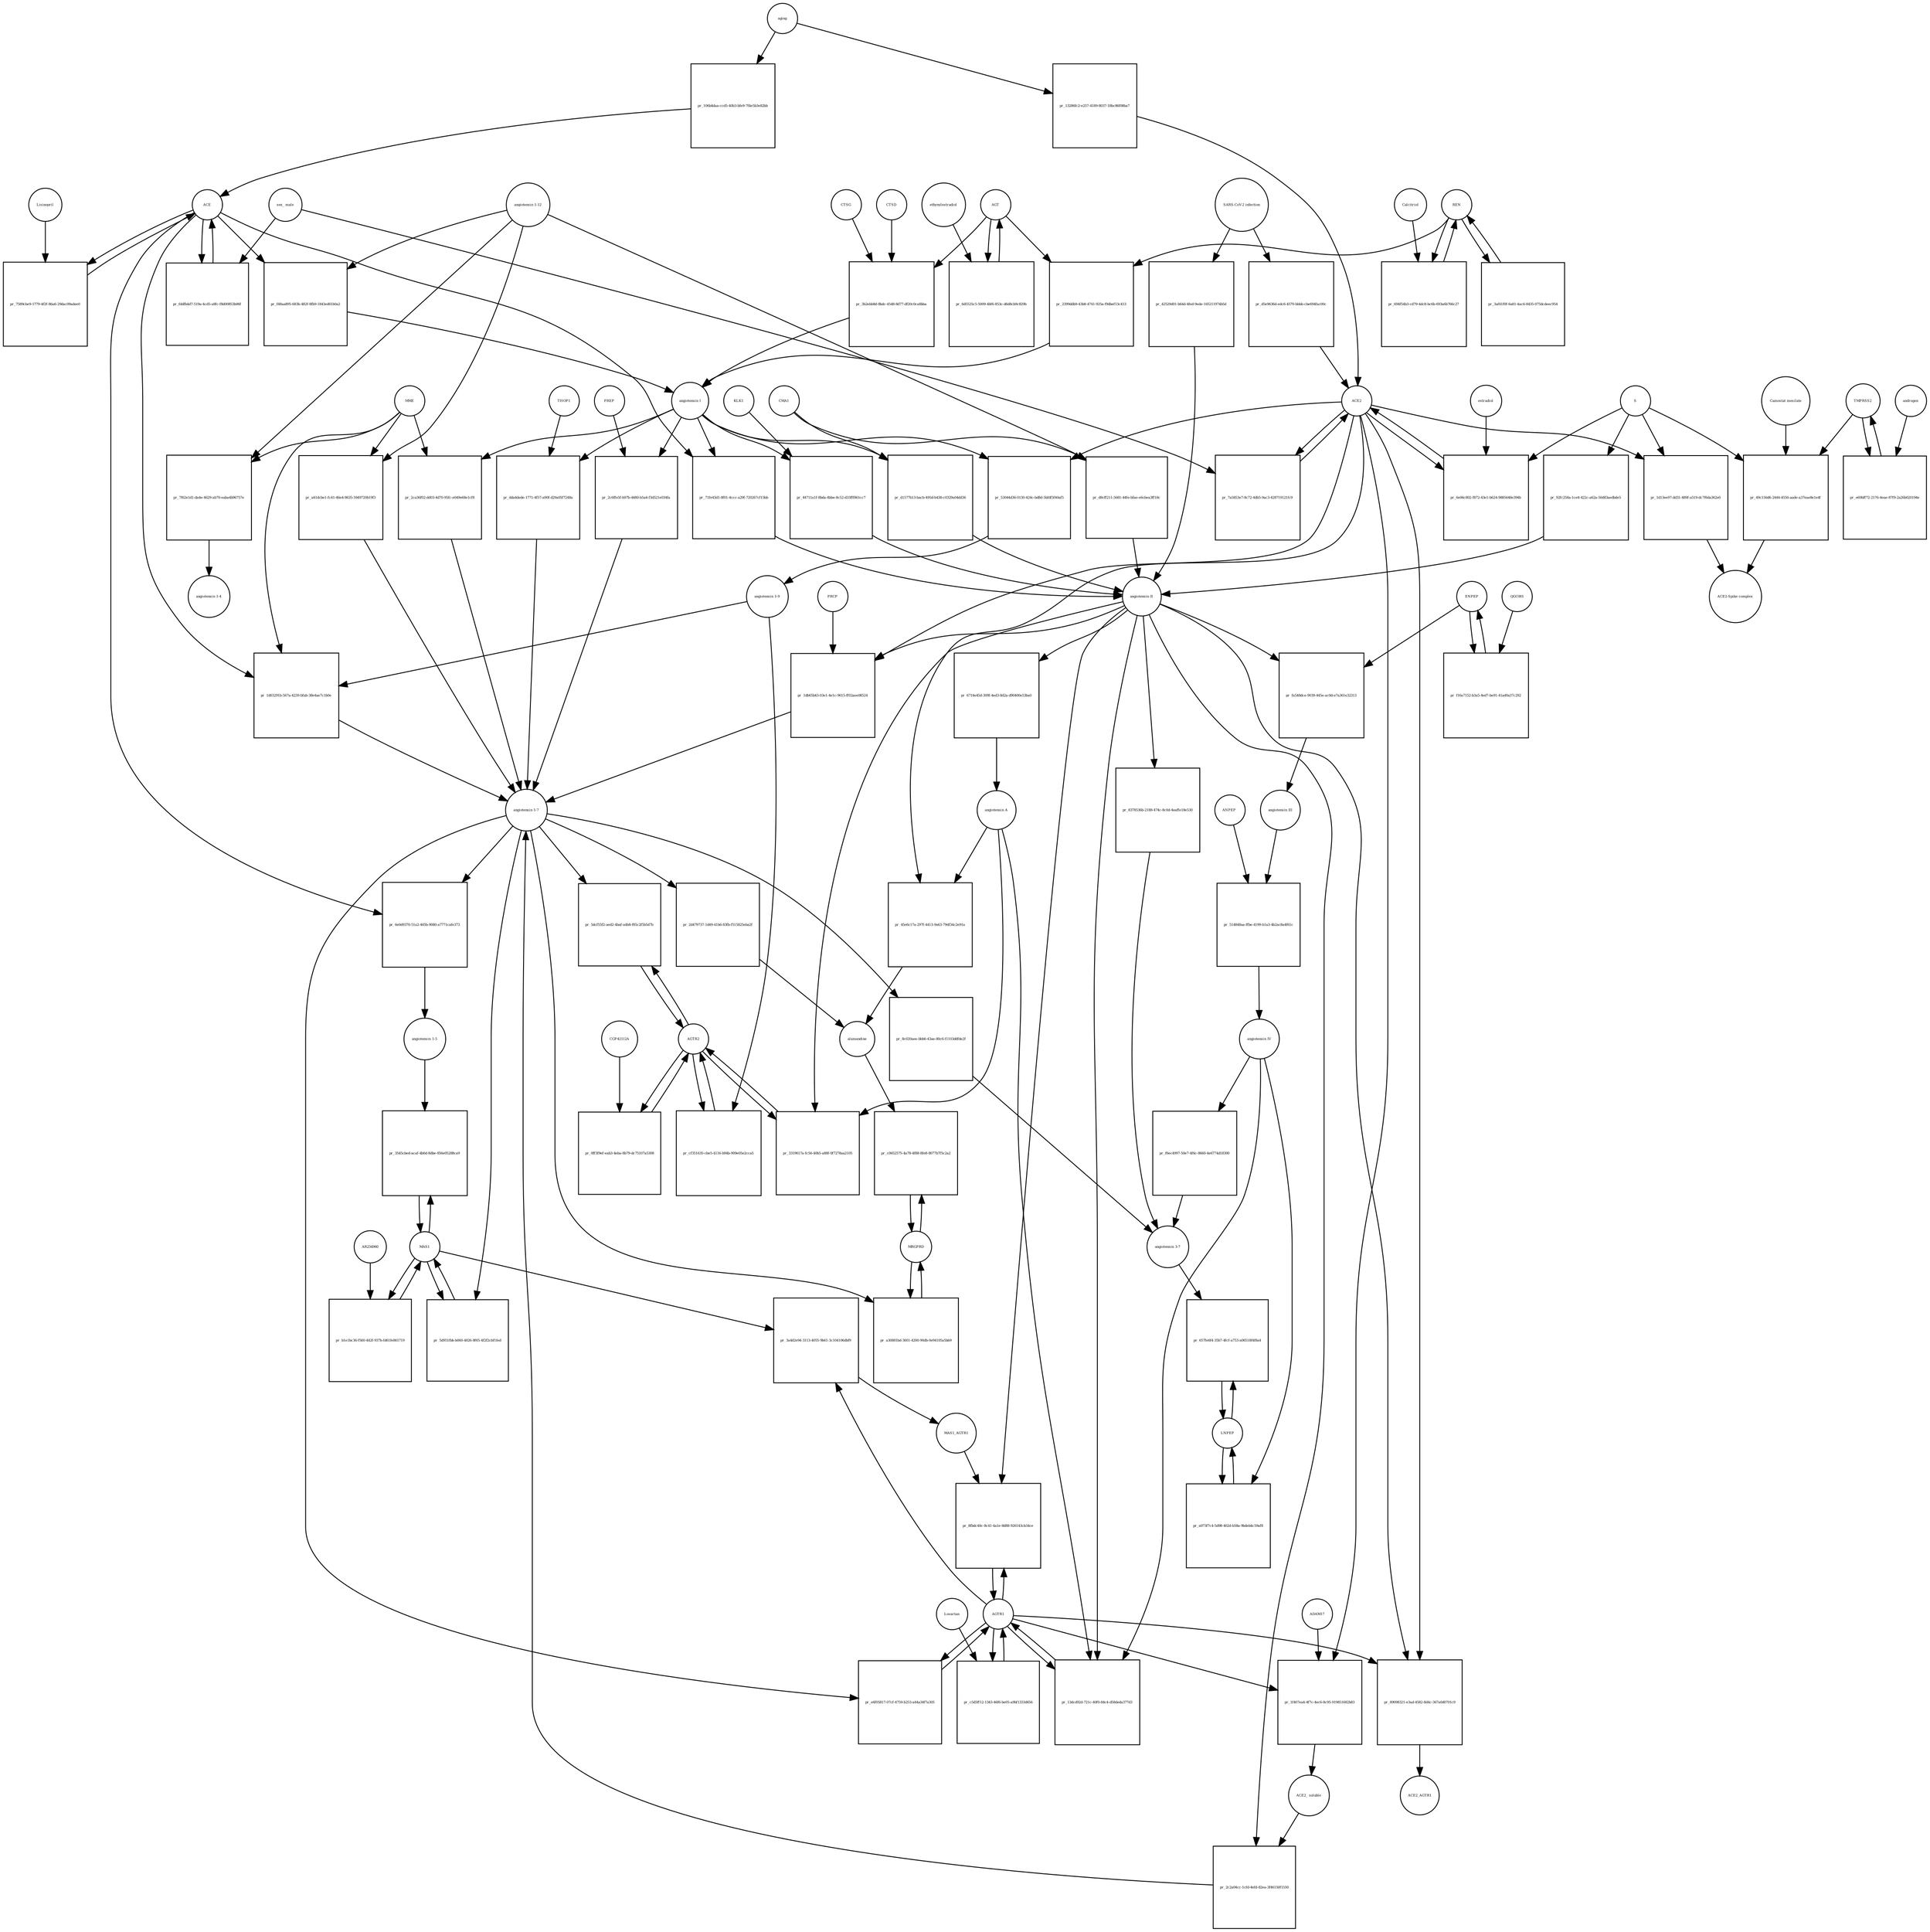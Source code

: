 strict digraph  {
"angiotensin I" [annotation="urn_miriam_obo.chebi_CHEBI%3A2718", bipartite=0, cls="simple chemical", fontsize=4, label="angiotensin I", shape=circle];
"pr_71fe43d1-8f01-4ccc-a29f-720267cf15bb" [annotation="", bipartite=1, cls=process, fontsize=4, label="pr_71fe43d1-8f01-4ccc-a29f-720267cf15bb", shape=square];
"angiotensin II" [annotation="urn_miriam_obo.chebi_CHEBI%3A2718", bipartite=0, cls="simple chemical", fontsize=4, label="angiotensin II", shape=circle];
ACE [annotation="urn_miriam_hgnc_HGNC%3A2707", bipartite=0, cls=macromolecule, fontsize=4, label=ACE, shape=circle];
"pr_53044d36-0130-424c-bd8d-5bfdf5f40af5" [annotation="", bipartite=1, cls=process, fontsize=4, label="pr_53044d36-0130-424c-bd8d-5bfdf5f40af5", shape=square];
"angiotensin 1-9" [annotation="urn_miriam_obo.chebi_CHEBI%3A80128", bipartite=0, cls="simple chemical", fontsize=4, label="angiotensin 1-9", shape=circle];
ACE2 [annotation="urn_miriam_hgnc_HGNC%3A13557", bipartite=0, cls=macromolecule, fontsize=4, label=ACE2, shape=circle];
"pr_1d03291b-567a-4239-bfab-38e4ae7c1b0e" [annotation="", bipartite=1, cls=process, fontsize=4, label="pr_1d03291b-567a-4239-bfab-38e4ae7c1b0e", shape=square];
"angiotensin 1-7" [annotation="urn_miriam_obo.chebi_CHEBI%3A55438", bipartite=0, cls="simple chemical", fontsize=4, label="angiotensin 1-7", shape=circle];
MME [annotation="urn_miriam_hgnc_HGNC%3A7154", bipartite=0, cls=macromolecule, fontsize=4, label=MME, shape=circle];
"pr_1db65b43-03e1-4e1c-9615-ff02aee08524" [annotation="", bipartite=1, cls=process, fontsize=4, label="pr_1db65b43-03e1-4e1c-9615-ff02aee08524", shape=square];
PRCP [annotation="urn_miriam_hgnc_HGNC%3A9344", bipartite=0, cls=macromolecule, fontsize=4, label=PRCP, shape=circle];
"pr_6e0d9370-51a2-465b-9080-a7771cafe373" [annotation="", bipartite=1, cls=process, fontsize=4, label="pr_6e0d9370-51a2-465b-9080-a7771cafe373", shape=square];
"angiotensin 1-5" [annotation="urn_miriam_obo.chebi_CHEBI%3A80129", bipartite=0, cls="simple chemical", fontsize=4, label="angiotensin 1-5", shape=circle];
REN [annotation="urn_miriam_hgnc_HGNC%3A9958", bipartite=0, cls=macromolecule, fontsize=4, label=REN, shape=circle];
"pr_694f54b3-cd79-4dc8-bc6b-693a6b766c27" [annotation="", bipartite=1, cls="omitted process", fontsize=4, label="pr_694f54b3-cd79-4dc8-bc6b-693a6b766c27", shape=square];
Calcitriol [annotation="urn_miriam_obo.chebi_CHEBI%3A17823", bipartite=0, cls="simple chemical", fontsize=4, label=Calcitriol, shape=circle];
AGT [annotation="urn_miriam_hgnc_HGNC%3A333", bipartite=0, cls=macromolecule, fontsize=4, label=AGT, shape=circle];
"pr_2399ddb9-43b8-4741-925a-f9dbef13c413" [annotation="", bipartite=1, cls=process, fontsize=4, label="pr_2399ddb9-43b8-4741-925a-f9dbef13c413", shape=square];
"pr_2ca36f02-dd03-4d70-95fc-e049e68e1cf8" [annotation="", bipartite=1, cls=process, fontsize=4, label="pr_2ca36f02-dd03-4d70-95fc-e049e68e1cf8", shape=square];
MAS1 [annotation="urn_miriam_hgnc_HGNC%3A6899", bipartite=0, cls=macromolecule, fontsize=4, label=MAS1, shape=circle];
"pr_3545cbed-acaf-4b6d-8dbe-856e05288ca9" [annotation="", bipartite=1, cls=process, fontsize=4, label="pr_3545cbed-acaf-4b6d-8dbe-856e05288ca9", shape=square];
"pr_2d479737-1d49-41b6-83fb-f515825eba2f" [annotation="", bipartite=1, cls=process, fontsize=4, label="pr_2d479737-1d49-41b6-83fb-f515825eba2f", shape=square];
alamandine [annotation="urn_miriam_pubchem.compound_44192273", bipartite=0, cls="simple chemical", fontsize=4, label=alamandine, shape=circle];
"pr_6714e45d-309f-4ed3-8d2a-d90400e53ba0" [annotation="", bipartite=1, cls=process, fontsize=4, label="pr_6714e45d-309f-4ed3-8d2a-d90400e53ba0", shape=square];
"angiotensin A" [annotation="urn_miriam_kegg.compound_C20970|urn_miriam_pubchem.compound_91691124", bipartite=0, cls="simple chemical", fontsize=4, label="angiotensin A", shape=circle];
"pr_45e6c17a-297f-4413-9a63-79df34c2e91a" [annotation="", bipartite=1, cls=process, fontsize=4, label="pr_45e6c17a-297f-4413-9a63-79df34c2e91a", shape=square];
"pr_fa548dce-9039-445e-ac0d-e7a361e32313" [annotation="", bipartite=1, cls=process, fontsize=4, label="pr_fa548dce-9039-445e-ac0d-e7a361e32313", shape=square];
"angiotensin III" [annotation="urn_miriam_obo.chebi_CHEBI%3A89666", bipartite=0, cls="simple chemical", fontsize=4, label="angiotensin III", shape=circle];
ENPEP [annotation="urn_miriam_hgnc_HGNC%3A3355", bipartite=0, cls=macromolecule, fontsize=4, label=ENPEP, shape=circle];
"pr_514848aa-ffbe-4199-b1a3-4b2ac8a4f61c" [annotation="", bipartite=1, cls=process, fontsize=4, label="pr_514848aa-ffbe-4199-b1a3-4b2ac8a4f61c", shape=square];
"angiotensin IV" [annotation="urn_miriam_obo.chebi_CHEBI%3A80127", bipartite=0, cls="simple chemical", fontsize=4, label="angiotensin IV", shape=circle];
"ANPEP " [annotation="urn_miriam_hgnc_HGNC%3A500", bipartite=0, cls=macromolecule, fontsize=4, label="ANPEP ", shape=circle];
AGTR2 [annotation="urn_miriam_hgnc_HGNC%3A338", bipartite=0, cls=macromolecule, fontsize=4, label=AGTR2, shape=circle];
"pr_0ff3f9ef-eab3-4eba-8b79-dc75107a5308" [annotation="", bipartite=1, cls=process, fontsize=4, label="pr_0ff3f9ef-eab3-4eba-8b79-dc75107a5308", shape=square];
CGP42112A [annotation="urn_miriam_obo.chebi_CHEBI%3A147302", bipartite=0, cls="simple chemical", fontsize=4, label=CGP42112A, shape=circle];
"pr_3af41f0f-6a81-4ac6-8435-075dcdeec954" [annotation="", bipartite=1, cls=process, fontsize=4, label="pr_3af41f0f-6a81-4ac6-8435-075dcdeec954", shape=square];
"pr_1f407ea4-4f7c-4ec6-8c95-919851682b83" [annotation="", bipartite=1, cls=process, fontsize=4, label="pr_1f407ea4-4f7c-4ec6-8c95-919851682b83", shape=square];
"ACE2_ soluble" [annotation="urn_miriam_hgnc.symbol_ACE2", bipartite=0, cls=macromolecule, fontsize=4, label="ACE2_ soluble", shape=circle];
ADAM17 [annotation="urn_miriam_hgnc_HGNC%3A195", bipartite=0, cls=macromolecule, fontsize=4, label=ADAM17, shape=circle];
AGTR1 [annotation="urn_miriam_hgnc_HGNC%3A336", bipartite=0, cls=macromolecule, fontsize=4, label=AGTR1, shape=circle];
"pr_3319617a-fc56-40b5-a88f-0f7278aa2105" [annotation="", bipartite=1, cls=process, fontsize=4, label="pr_3319617a-fc56-40b5-a88f-0f7278aa2105", shape=square];
"pr_13286fc2-e257-4189-8037-18bc86f08ba7" [annotation="", bipartite=1, cls=process, fontsize=4, label="pr_13286fc2-e257-4189-8037-18bc86f08ba7", shape=square];
aging [annotation="urn_miriam_obo.go_GO%3A0007568", bipartite=0, cls=phenotype, fontsize=4, label=aging, shape=circle];
MRGPRD [annotation="urn_miriam_hgnc_HGNC%3A29626", bipartite=0, cls=macromolecule, fontsize=4, label=MRGPRD, shape=circle];
"pr_c0652575-4a78-4f88-8fe8-8077b7f5c2a2" [annotation="", bipartite=1, cls=process, fontsize=4, label="pr_c0652575-4a78-4f88-8fe8-8077b7f5c2a2", shape=square];
"pr_2c2a04cc-1cfd-4efd-82ea-3f46150f1550" [annotation="", bipartite=1, cls=process, fontsize=4, label="pr_2c2a04cc-1cfd-4efd-82ea-3f46150f1550", shape=square];
"pr_106b4daa-ccd5-40b3-bfe9-7f4e5b3e82bb" [annotation="", bipartite=1, cls=process, fontsize=4, label="pr_106b4daa-ccd5-40b3-bfe9-7f4e5b3e82bb", shape=square];
"pr_7a5853e7-8c72-4db5-9ac3-428719121fc9" [annotation="", bipartite=1, cls=process, fontsize=4, label="pr_7a5853e7-8c72-4db5-9ac3-428719121fc9", shape=square];
"sex_ male" [annotation=urn_miriam_mesh_D008297, bipartite=0, cls=phenotype, fontsize=4, label="sex_ male", shape=circle];
"pr_92fc258a-1ce4-422c-a62a-50d83aedbde5" [annotation="", bipartite=1, cls=process, fontsize=4, label="pr_92fc258a-1ce4-422c-a62a-50d83aedbde5", shape=square];
S [annotation="urn_miriam_uniprot_P0DTC2|urn_miriam_uniprot_P59594", bipartite=0, cls=macromolecule, fontsize=4, label=S, shape=circle];
"pr_fddfb4d7-519a-4cd5-a8fc-f8d00853b06f" [annotation="", bipartite=1, cls=process, fontsize=4, label="pr_fddfb4d7-519a-4cd5-a8fc-f8d00853b06f", shape=square];
"pr_13dcd92d-721c-40f0-84c4-d58deda377d3" [annotation="", bipartite=1, cls=process, fontsize=4, label="pr_13dcd92d-721c-40f0-84c4-d58deda377d3", shape=square];
"pr_89098321-e3ad-4582-8d4c-367a0d0701c9" [annotation="", bipartite=1, cls=process, fontsize=4, label="pr_89098321-e3ad-4582-8d4c-367a0d0701c9", shape=square];
ACE2_AGTR1 [annotation=urn_miriam_pubmed_25225202, bipartite=0, cls=complex, fontsize=4, label=ACE2_AGTR1, shape=circle];
"pr_1d13ee97-dd31-489f-a519-dc7f6da362e0" [annotation="", bipartite=1, cls=process, fontsize=4, label="pr_1d13ee97-dd31-489f-a519-dc7f6da362e0", shape=square];
"ACE2-Spike complex" [annotation=urn_miriam_pubmed_32275855, bipartite=0, cls=complex, fontsize=4, label="ACE2-Spike complex", shape=circle];
"pr_42529d01-b64d-4fed-9ede-165211974b5d" [annotation="", bipartite=1, cls=process, fontsize=4, label="pr_42529d01-b64d-4fed-9ede-165211974b5d", shape=square];
"SARS-CoV-2 infection" [annotation="urn_miriam_taxonomy_2697049|urn_miriam_mesh_C000657245", bipartite=0, cls=phenotype, fontsize=4, label="SARS-CoV-2 infection", shape=circle];
"angiotensin 1-12" [annotation=urn_miriam_pubmed_27465904, bipartite=0, cls="simple chemical", fontsize=4, label="angiotensin 1-12", shape=circle];
"pr_d8cff211-5681-44fe-bfae-e6cbea3ff18c" [annotation="", bipartite=1, cls=process, fontsize=4, label="pr_d8cff211-5681-44fe-bfae-e6cbea3ff18c", shape=square];
CMA1 [annotation="urn_miriam_hgnc_HGNC%3A2097", bipartite=0, cls=macromolecule, fontsize=4, label=CMA1, shape=circle];
TMPRSS2 [annotation="urn_miriam_hgnc_HGNC%3A11876", bipartite=0, cls=macromolecule, fontsize=4, label=TMPRSS2, shape=circle];
"pr_e69bff72-2176-4eae-87f9-2a26b020194e" [annotation="", bipartite=1, cls="omitted process", fontsize=4, label="pr_e69bff72-2176-4eae-87f9-2a26b020194e", shape=square];
androgen [annotation="urn_miriam_obo.chebi_CHEBI%3A50113", bipartite=0, cls="simple chemical", fontsize=4, label=androgen, shape=circle];
"pr_7f62e1d1-da4e-4629-ab70-eaba4b96757e" [annotation="", bipartite=1, cls=process, fontsize=4, label="pr_7f62e1d1-da4e-4629-ab70-eaba4b96757e", shape=square];
"angiotensin 1-4" [annotation=urn_miriam_pubmed_22490446, bipartite=0, cls="simple chemical", fontsize=4, label="angiotensin 1-4", shape=circle];
"pr_3a4d2e94-3113-4055-9b61-3c104106dbf9" [annotation="", bipartite=1, cls=process, fontsize=4, label="pr_3a4d2e94-3113-4055-9b61-3c104106dbf9", shape=square];
MAS1_AGTR1 [annotation=urn_miriam_pubmed_15809376, bipartite=0, cls=complex, fontsize=4, label=MAS1_AGTR1, shape=circle];
"pr_8fbdc40c-8c41-4a1e-8d88-926143cb34ce" [annotation="", bipartite=1, cls=process, fontsize=4, label="pr_8fbdc40c-8c41-4a1e-8d88-926143cb34ce", shape=square];
"pr_7589cbe9-1779-4f2f-86a6-29dac09adee0" [annotation="", bipartite=1, cls=process, fontsize=4, label="pr_7589cbe9-1779-4f2f-86a6-29dac09adee0", shape=square];
Lisinopril [annotation="urn_miriam_obo.chebi_CHEBI%3A43755", bipartite=0, cls="simple chemical", fontsize=4, label=Lisinopril, shape=circle];
"pr_f48aa895-683b-482f-8fb9-1843ed61b0a2" [annotation="", bipartite=1, cls=process, fontsize=4, label="pr_f48aa895-683b-482f-8fb9-1843ed61b0a2", shape=square];
LNPEP [annotation="urn_miriam_hgnc_HGNC%3A6656", bipartite=0, cls=macromolecule, fontsize=4, label=LNPEP, shape=circle];
"pr_a073f7c4-5d98-402d-b58a-9bdeb4c59af8" [annotation="", bipartite=1, cls=process, fontsize=4, label="pr_a073f7c4-5d98-402d-b58a-9bdeb4c59af8", shape=square];
"pr_a41dcbe1-fc41-46e4-8635-5949720b19f3" [annotation="", bipartite=1, cls=process, fontsize=4, label="pr_a41dcbe1-fc41-46e4-8635-5949720b19f3", shape=square];
"pr_b1e1bc36-f560-442f-937b-fd61fe861719" [annotation="", bipartite=1, cls=process, fontsize=4, label="pr_b1e1bc36-f560-442f-937b-fd61fe861719", shape=square];
AR234960 [annotation="urn_miriam_pubchem.compound_146025955", bipartite=0, cls="simple chemical", fontsize=4, label=AR234960, shape=circle];
"pr_f16a7152-b3a5-4ed7-be91-41ad0a37c292" [annotation="", bipartite=1, cls=process, fontsize=4, label="pr_f16a7152-b3a5-4ed7-be91-41ad0a37c292", shape=square];
QGC001 [annotation=urn_miriam_pubmed_24337978, bipartite=0, cls="simple chemical", fontsize=4, label=QGC001, shape=circle];
"pr_3b2ebb8d-8bdc-4548-8d77-df20c0ca8bba" [annotation="", bipartite=1, cls=process, fontsize=4, label="pr_3b2ebb8d-8bdc-4548-8d77-df20c0ca8bba", shape=square];
CTSD [annotation="urn_miriam_hgnc_HGNC%3A2529", bipartite=0, cls=macromolecule, fontsize=4, label=CTSD, shape=circle];
CTSG [annotation="urn_miriam_hgnc_HGNC%3A2532", bipartite=0, cls=macromolecule, fontsize=4, label=CTSG, shape=circle];
"pr_d1577b13-bacb-495d-b438-c0329a04dd36" [annotation="", bipartite=1, cls=process, fontsize=4, label="pr_d1577b13-bacb-495d-b438-c0329a04dd36", shape=square];
"pr_44711a1f-8bda-4bbe-8c52-d33fff861cc7" [annotation="", bipartite=1, cls=process, fontsize=4, label="pr_44711a1f-8bda-4bbe-8c52-d33fff861cc7", shape=square];
KLK1 [annotation="urn_miriam_hgnc_HGNC%3A6357", bipartite=0, cls=macromolecule, fontsize=4, label=KLK1, shape=circle];
"pr_dda4dede-1771-4f57-a90f-d29a05f7248a" [annotation="", bipartite=1, cls=process, fontsize=4, label="pr_dda4dede-1771-4f57-a90f-d29a05f7248a", shape=square];
THOP1 [annotation="urn_miriam_hgnc_HGNC%3A11793", bipartite=0, cls=macromolecule, fontsize=4, label=THOP1, shape=circle];
"pr_2c6ffe5f-b97b-4480-b5a4-f3d521e034fa" [annotation="", bipartite=1, cls=process, fontsize=4, label="pr_2c6ffe5f-b97b-4480-b5a4-f3d521e034fa", shape=square];
PREP [annotation="urn_miriam_hgnc_HGNC%3A9358", bipartite=0, cls=macromolecule, fontsize=4, label=PREP, shape=circle];
"pr_c5d5ff12-1343-46f6-be05-a9bf1333d656" [annotation="", bipartite=1, cls=process, fontsize=4, label="pr_c5d5ff12-1343-46f6-be05-a9bf1333d656", shape=square];
Losartan [annotation="urn_miriam_obo.chebi_CHEBI%3A6541", bipartite=0, cls="simple chemical", fontsize=4, label=Losartan, shape=circle];
"pr_e6f05817-07cf-4759-b253-a44a34f7a305" [annotation="", bipartite=1, cls=process, fontsize=4, label="pr_e6f05817-07cf-4759-b253-a44a34f7a305", shape=square];
"pr_5dcf55f2-aed2-4baf-a4b8-f85c2f5b5d7b" [annotation="", bipartite=1, cls=process, fontsize=4, label="pr_5dcf55f2-aed2-4baf-a4b8-f85c2f5b5d7b", shape=square];
"pr_cf351635-cbe5-4116-b94b-909e05e2cca5" [annotation="", bipartite=1, cls=process, fontsize=4, label="pr_cf351635-cbe5-4116-b94b-909e05e2cca5", shape=square];
"pr_5d951fbb-b060-4826-8f65-4f2f2cbf1fed" [annotation="", bipartite=1, cls=process, fontsize=4, label="pr_5d951fbb-b060-4826-8f65-4f2f2cbf1fed", shape=square];
"pr_a30881bd-3601-4200-90db-0e94105a5bb9" [annotation="", bipartite=1, cls=process, fontsize=4, label="pr_a30881bd-3601-4200-90db-0e94105a5bb9", shape=square];
"pr_8c020aee-bbb6-43ae-80c6-f1103ddfde2f" [annotation="", bipartite=1, cls=process, fontsize=4, label="pr_8c020aee-bbb6-43ae-80c6-f1103ddfde2f", shape=square];
"angiotensin 3-7" [annotation=urn_miriam_pubmed_30934934, bipartite=0, cls="simple chemical", fontsize=4, label="angiotensin 3-7", shape=circle];
"pr_8378536b-2188-474c-8c0d-4eaffe18e530" [annotation="", bipartite=1, cls=process, fontsize=4, label="pr_8378536b-2188-474c-8c0d-4eaffe18e530", shape=square];
"pr_f6ec4997-50e7-4f6c-8660-4e6774d18300" [annotation="", bipartite=1, cls=process, fontsize=4, label="pr_f6ec4997-50e7-4f6c-8660-4e6774d18300", shape=square];
"pr_49c156d6-2444-4550-aade-a37eae8e1e4f" [annotation="", bipartite=1, cls="omitted process", fontsize=4, label="pr_49c156d6-2444-4550-aade-a37eae8e1e4f", shape=square];
"Camostat mesilate" [annotation="urn_miriam_obo.chebi_CHEBI%3A135632", bipartite=0, cls="simple chemical", fontsize=4, label="Camostat mesilate", shape=circle];
"pr_657fe6f4-35b7-4fcf-a753-a06518f4f8a4" [annotation="", bipartite=1, cls=process, fontsize=4, label="pr_657fe6f4-35b7-4fcf-a753-a06518f4f8a4", shape=square];
"pr_6e06c802-f872-43e1-b624-9885648e394b" [annotation="", bipartite=1, cls="omitted process", fontsize=4, label="pr_6e06c802-f872-43e1-b624-9885648e394b", shape=square];
estradiol [annotation="urn_miriam_obo.chebi_CHEBI%3A16469", bipartite=0, cls="simple chemical", fontsize=4, label=estradiol, shape=circle];
"pr_6d5525c5-5009-4bf6-853c-d6d8cb9c829b" [annotation="", bipartite=1, cls="omitted process", fontsize=4, label="pr_6d5525c5-5009-4bf6-853c-d6d8cb9c829b", shape=square];
ethynylestradiol [annotation="urn_miriam_obo.chebi_CHEBI%3A4903", bipartite=0, cls="simple chemical", fontsize=4, label=ethynylestradiol, shape=circle];
"pr_d5e9636d-edc6-4570-bbbb-cbe694fac00c" [annotation="", bipartite=1, cls=process, fontsize=4, label="pr_d5e9636d-edc6-4570-bbbb-cbe694fac00c", shape=square];
"angiotensin I" -> "pr_71fe43d1-8f01-4ccc-a29f-720267cf15bb"  [annotation="", interaction_type=consumption];
"angiotensin I" -> "pr_53044d36-0130-424c-bd8d-5bfdf5f40af5"  [annotation="", interaction_type=consumption];
"angiotensin I" -> "pr_2ca36f02-dd03-4d70-95fc-e049e68e1cf8"  [annotation="", interaction_type=consumption];
"angiotensin I" -> "pr_d1577b13-bacb-495d-b438-c0329a04dd36"  [annotation="", interaction_type=consumption];
"angiotensin I" -> "pr_44711a1f-8bda-4bbe-8c52-d33fff861cc7"  [annotation="", interaction_type=consumption];
"angiotensin I" -> "pr_dda4dede-1771-4f57-a90f-d29a05f7248a"  [annotation="", interaction_type=consumption];
"angiotensin I" -> "pr_2c6ffe5f-b97b-4480-b5a4-f3d521e034fa"  [annotation="", interaction_type=consumption];
"pr_71fe43d1-8f01-4ccc-a29f-720267cf15bb" -> "angiotensin II"  [annotation="", interaction_type=production];
"angiotensin II" -> "pr_1db65b43-03e1-4e1c-9615-ff02aee08524"  [annotation="", interaction_type=consumption];
"angiotensin II" -> "pr_6714e45d-309f-4ed3-8d2a-d90400e53ba0"  [annotation="", interaction_type=consumption];
"angiotensin II" -> "pr_fa548dce-9039-445e-ac0d-e7a361e32313"  [annotation="", interaction_type=consumption];
"angiotensin II" -> "pr_3319617a-fc56-40b5-a88f-0f7278aa2105"  [annotation="urn_miriam_pubmed_17630322|urn_miriam_taxonomy_9606|urn_miriam_pubmed_17138938", interaction_type=stimulation];
"angiotensin II" -> "pr_2c2a04cc-1cfd-4efd-82ea-3f46150f1550"  [annotation="", interaction_type=consumption];
"angiotensin II" -> "pr_13dcd92d-721c-40f0-84c4-d58deda377d3"  [annotation="urn_miriam_pubmed_26497614|urn_miriam_taxonomy_10116|urn_miriam_pubmed_17630322|urn_miriam_pubmed_32333398|urn_miriam_pubmed_17138938|urn_miriam_taxonomy_9606", interaction_type=stimulation];
"angiotensin II" -> "pr_89098321-e3ad-4582-8d4c-367a0d0701c9"  [annotation="urn_miriam_pubmed_25225202|urn_miriam_taxonomy_9606", interaction_type=inhibition];
"angiotensin II" -> "pr_8fbdc40c-8c41-4a1e-8d88-926143cb34ce"  [annotation="urn_miriam_pubmed_15809376|urn_miriam_taxonomy_9606", interaction_type=stimulation];
"angiotensin II" -> "pr_8378536b-2188-474c-8c0d-4eaffe18e530"  [annotation="", interaction_type=consumption];
ACE -> "pr_71fe43d1-8f01-4ccc-a29f-720267cf15bb"  [annotation="urn_miriam_taxonomy_9606|urn_miriam_pubmed_10969042", interaction_type=catalysis];
ACE -> "pr_1d03291b-567a-4239-bfab-38e4ae7c1b0e"  [annotation="urn_miriam_pubmed_15283675|urn_miriam_taxonomy_9606", interaction_type=catalysis];
ACE -> "pr_6e0d9370-51a2-465b-9080-a7771cafe373"  [annotation="urn_miriam_pubmed_10969042|urn_miriam_taxonomy_9606", interaction_type=catalysis];
ACE -> "pr_fddfb4d7-519a-4cd5-a8fc-f8d00853b06f"  [annotation="", interaction_type=consumption];
ACE -> "pr_7589cbe9-1779-4f2f-86a6-29dac09adee0"  [annotation="", interaction_type=consumption];
ACE -> "pr_f48aa895-683b-482f-8fb9-1843ed61b0a2"  [annotation="urn_miriam_pubmed_22490446|urn_miriam_taxonomy_10116", interaction_type=catalysis];
"pr_53044d36-0130-424c-bd8d-5bfdf5f40af5" -> "angiotensin 1-9"  [annotation="", interaction_type=production];
"angiotensin 1-9" -> "pr_1d03291b-567a-4239-bfab-38e4ae7c1b0e"  [annotation="", interaction_type=consumption];
"angiotensin 1-9" -> "pr_cf351635-cbe5-4116-b94b-909e05e2cca5"  [annotation="urn_miriam_pubmed_30048754|urn_miriam_taxonomy_10116", interaction_type=stimulation];
ACE2 -> "pr_53044d36-0130-424c-bd8d-5bfdf5f40af5"  [annotation="urn_miriam_pubmed_10969042|urn_miriam_taxonomy_9606", interaction_type=catalysis];
ACE2 -> "pr_1db65b43-03e1-4e1c-9615-ff02aee08524"  [annotation="urn_miriam_taxonomy_10090|urn_miriam_pubmed_23392115", interaction_type=catalysis];
ACE2 -> "pr_45e6c17a-297f-4413-9a63-79df34c2e91a"  [annotation="urn_miriam_pubmed_23446738|urn_miriam_taxonomy_9606", interaction_type=catalysis];
ACE2 -> "pr_1f407ea4-4f7c-4ec6-8c95-919851682b83"  [annotation="", interaction_type=consumption];
ACE2 -> "pr_7a5853e7-8c72-4db5-9ac3-428719121fc9"  [annotation="", interaction_type=consumption];
ACE2 -> "pr_89098321-e3ad-4582-8d4c-367a0d0701c9"  [annotation="", interaction_type=consumption];
ACE2 -> "pr_1d13ee97-dd31-489f-a519-dc7f6da362e0"  [annotation="", interaction_type=consumption];
ACE2 -> "pr_6e06c802-f872-43e1-b624-9885648e394b"  [annotation="", interaction_type=consumption];
"pr_1d03291b-567a-4239-bfab-38e4ae7c1b0e" -> "angiotensin 1-7"  [annotation="", interaction_type=production];
"angiotensin 1-7" -> "pr_6e0d9370-51a2-465b-9080-a7771cafe373"  [annotation="", interaction_type=consumption];
"angiotensin 1-7" -> "pr_2d479737-1d49-41b6-83fb-f515825eba2f"  [annotation="", interaction_type=consumption];
"angiotensin 1-7" -> "pr_e6f05817-07cf-4759-b253-a44a34f7a305"  [annotation="urn_miriam_pubmed_29928987|urn_miriam_taxonomy_9606", interaction_type=inhibition];
"angiotensin 1-7" -> "pr_5dcf55f2-aed2-4baf-a4b8-f85c2f5b5d7b"  [annotation="urn_miriam_pubmed_15767466|urn_miriam_taxonomy_10116", interaction_type=stimulation];
"angiotensin 1-7" -> "pr_5d951fbb-b060-4826-8f65-4f2f2cbf1fed"  [annotation="urn_miriam_pubmed_27217404|urn_miriam_taxonomy_9606", interaction_type=stimulation];
"angiotensin 1-7" -> "pr_a30881bd-3601-4200-90db-0e94105a5bb9"  [annotation="urn_miriam_pubmed_27217404|urn_miriam_taxonomy_9606", interaction_type=stimulation];
"angiotensin 1-7" -> "pr_8c020aee-bbb6-43ae-80c6-f1103ddfde2f"  [annotation="", interaction_type=consumption];
MME -> "pr_1d03291b-567a-4239-bfab-38e4ae7c1b0e"  [annotation="urn_miriam_pubmed_15283675|urn_miriam_taxonomy_9606", interaction_type=catalysis];
MME -> "pr_2ca36f02-dd03-4d70-95fc-e049e68e1cf8"  [annotation="urn_miriam_taxonomy_9606|urn_miriam_pubmed_15283675", interaction_type=catalysis];
MME -> "pr_7f62e1d1-da4e-4629-ab70-eaba4b96757e"  [annotation="urn_miriam_pubmed_22490446|urn_miriam_taxonomy_10116", interaction_type=catalysis];
MME -> "pr_a41dcbe1-fc41-46e4-8635-5949720b19f3"  [annotation="urn_miriam_pubmed_22490446|urn_miriam_taxonomy_10116", interaction_type=catalysis];
"pr_1db65b43-03e1-4e1c-9615-ff02aee08524" -> "angiotensin 1-7"  [annotation="", interaction_type=production];
PRCP -> "pr_1db65b43-03e1-4e1c-9615-ff02aee08524"  [annotation="urn_miriam_taxonomy_10090|urn_miriam_pubmed_23392115", interaction_type=catalysis];
"pr_6e0d9370-51a2-465b-9080-a7771cafe373" -> "angiotensin 1-5"  [annotation="", interaction_type=production];
"angiotensin 1-5" -> "pr_3545cbed-acaf-4b6d-8dbe-856e05288ca9"  [annotation="urn_miriam_pubmed_27660028|urn_miriam_taxonomy_10116", interaction_type=stimulation];
REN -> "pr_694f54b3-cd79-4dc8-bc6b-693a6b766c27"  [annotation="", interaction_type=consumption];
REN -> "pr_2399ddb9-43b8-4741-925a-f9dbef13c413"  [annotation="urn_miriam_pubmed_10585461|urn_miriam_taxonomy_9606", interaction_type=catalysis];
REN -> "pr_3af41f0f-6a81-4ac6-8435-075dcdeec954"  [annotation="", interaction_type=consumption];
"pr_694f54b3-cd79-4dc8-bc6b-693a6b766c27" -> REN  [annotation="", interaction_type=production];
Calcitriol -> "pr_694f54b3-cd79-4dc8-bc6b-693a6b766c27"  [annotation="urn_miriam_pubmed_12122115|urn_miriam_taxonomy_10090", interaction_type=inhibition];
AGT -> "pr_2399ddb9-43b8-4741-925a-f9dbef13c413"  [annotation="", interaction_type=consumption];
AGT -> "pr_3b2ebb8d-8bdc-4548-8d77-df20c0ca8bba"  [annotation="", interaction_type=consumption];
AGT -> "pr_6d5525c5-5009-4bf6-853c-d6d8cb9c829b"  [annotation="", interaction_type=consumption];
"pr_2399ddb9-43b8-4741-925a-f9dbef13c413" -> "angiotensin I"  [annotation="", interaction_type=production];
"pr_2ca36f02-dd03-4d70-95fc-e049e68e1cf8" -> "angiotensin 1-7"  [annotation="", interaction_type=production];
MAS1 -> "pr_3545cbed-acaf-4b6d-8dbe-856e05288ca9"  [annotation="", interaction_type=consumption];
MAS1 -> "pr_3a4d2e94-3113-4055-9b61-3c104106dbf9"  [annotation="", interaction_type=consumption];
MAS1 -> "pr_b1e1bc36-f560-442f-937b-fd61fe861719"  [annotation="", interaction_type=consumption];
MAS1 -> "pr_5d951fbb-b060-4826-8f65-4f2f2cbf1fed"  [annotation="", interaction_type=consumption];
"pr_3545cbed-acaf-4b6d-8dbe-856e05288ca9" -> MAS1  [annotation="", interaction_type=production];
"pr_2d479737-1d49-41b6-83fb-f515825eba2f" -> alamandine  [annotation="", interaction_type=production];
alamandine -> "pr_c0652575-4a78-4f88-8fe8-8077b7f5c2a2"  [annotation="urn_miriam_pubmed_23446738|urn_miriam_taxonomy_9606", interaction_type=stimulation];
"pr_6714e45d-309f-4ed3-8d2a-d90400e53ba0" -> "angiotensin A"  [annotation="", interaction_type=production];
"angiotensin A" -> "pr_45e6c17a-297f-4413-9a63-79df34c2e91a"  [annotation="", interaction_type=consumption];
"angiotensin A" -> "pr_3319617a-fc56-40b5-a88f-0f7278aa2105"  [annotation="urn_miriam_pubmed_17630322|urn_miriam_taxonomy_9606|urn_miriam_pubmed_17138938", interaction_type=stimulation];
"angiotensin A" -> "pr_13dcd92d-721c-40f0-84c4-d58deda377d3"  [annotation="urn_miriam_pubmed_26497614|urn_miriam_taxonomy_10116|urn_miriam_pubmed_17630322|urn_miriam_pubmed_32333398|urn_miriam_pubmed_17138938|urn_miriam_taxonomy_9606", interaction_type=stimulation];
"pr_45e6c17a-297f-4413-9a63-79df34c2e91a" -> alamandine  [annotation="", interaction_type=production];
"pr_fa548dce-9039-445e-ac0d-e7a361e32313" -> "angiotensin III"  [annotation="", interaction_type=production];
"angiotensin III" -> "pr_514848aa-ffbe-4199-b1a3-4b2ac8a4f61c"  [annotation="", interaction_type=consumption];
ENPEP -> "pr_fa548dce-9039-445e-ac0d-e7a361e32313"  [annotation="urn_miriam_pubmed_8876246|urn_miriam_taxonomy_10090", interaction_type=catalysis];
ENPEP -> "pr_f16a7152-b3a5-4ed7-be91-41ad0a37c292"  [annotation="", interaction_type=consumption];
"pr_514848aa-ffbe-4199-b1a3-4b2ac8a4f61c" -> "angiotensin IV"  [annotation="", interaction_type=production];
"angiotensin IV" -> "pr_13dcd92d-721c-40f0-84c4-d58deda377d3"  [annotation="urn_miriam_pubmed_26497614|urn_miriam_taxonomy_10116|urn_miriam_pubmed_17630322|urn_miriam_pubmed_32333398|urn_miriam_pubmed_17138938|urn_miriam_taxonomy_9606", interaction_type=stimulation];
"angiotensin IV" -> "pr_a073f7c4-5d98-402d-b58a-9bdeb4c59af8"  [annotation="urn_miriam_pubmed_11707427|urn_miriam_taxonomy_9606", interaction_type=stimulation];
"angiotensin IV" -> "pr_f6ec4997-50e7-4f6c-8660-4e6774d18300"  [annotation="", interaction_type=consumption];
"ANPEP " -> "pr_514848aa-ffbe-4199-b1a3-4b2ac8a4f61c"  [annotation="urn_miriam_pubmed_8876246|urn_miriam_taxonomy_10090", interaction_type=catalysis];
AGTR2 -> "pr_0ff3f9ef-eab3-4eba-8b79-dc75107a5308"  [annotation="", interaction_type=consumption];
AGTR2 -> "pr_3319617a-fc56-40b5-a88f-0f7278aa2105"  [annotation="", interaction_type=consumption];
AGTR2 -> "pr_5dcf55f2-aed2-4baf-a4b8-f85c2f5b5d7b"  [annotation="", interaction_type=consumption];
AGTR2 -> "pr_cf351635-cbe5-4116-b94b-909e05e2cca5"  [annotation="", interaction_type=consumption];
"pr_0ff3f9ef-eab3-4eba-8b79-dc75107a5308" -> AGTR2  [annotation="", interaction_type=production];
CGP42112A -> "pr_0ff3f9ef-eab3-4eba-8b79-dc75107a5308"  [annotation="urn_miriam_pubmed_25014541|urn_miriam_taxonomy_9606", interaction_type=stimulation];
"pr_3af41f0f-6a81-4ac6-8435-075dcdeec954" -> REN  [annotation="", interaction_type=production];
"pr_1f407ea4-4f7c-4ec6-8c95-919851682b83" -> "ACE2_ soluble"  [annotation="", interaction_type=production];
"ACE2_ soluble" -> "pr_2c2a04cc-1cfd-4efd-82ea-3f46150f1550"  [annotation="urn_miriam_pubmed_28512108|urn_miriam_taxonomy_9606", interaction_type=stimulation];
ADAM17 -> "pr_1f407ea4-4f7c-4ec6-8c95-919851682b83"  [annotation="urn_miriam_pubmed_24227843|urn_miriam_taxonomy_9606|urn_miriam_pubmed_32333398|urn_miriam_pubmed_28512108", interaction_type=catalysis];
AGTR1 -> "pr_1f407ea4-4f7c-4ec6-8c95-919851682b83"  [annotation="urn_miriam_pubmed_24227843|urn_miriam_taxonomy_9606|urn_miriam_pubmed_32333398|urn_miriam_pubmed_28512108", interaction_type=stimulation];
AGTR1 -> "pr_13dcd92d-721c-40f0-84c4-d58deda377d3"  [annotation="", interaction_type=consumption];
AGTR1 -> "pr_89098321-e3ad-4582-8d4c-367a0d0701c9"  [annotation="", interaction_type=consumption];
AGTR1 -> "pr_3a4d2e94-3113-4055-9b61-3c104106dbf9"  [annotation="", interaction_type=consumption];
AGTR1 -> "pr_8fbdc40c-8c41-4a1e-8d88-926143cb34ce"  [annotation="", interaction_type=consumption];
AGTR1 -> "pr_c5d5ff12-1343-46f6-be05-a9bf1333d656"  [annotation="", interaction_type=consumption];
AGTR1 -> "pr_e6f05817-07cf-4759-b253-a44a34f7a305"  [annotation="", interaction_type=consumption];
"pr_3319617a-fc56-40b5-a88f-0f7278aa2105" -> AGTR2  [annotation="", interaction_type=production];
"pr_13286fc2-e257-4189-8037-18bc86f08ba7" -> ACE2  [annotation="", interaction_type=production];
aging -> "pr_13286fc2-e257-4189-8037-18bc86f08ba7"  [annotation="urn_miriam_pubmed_20689271|urn_miriam_taxonomy_10116", interaction_type=inhibition];
aging -> "pr_106b4daa-ccd5-40b3-bfe9-7f4e5b3e82bb"  [annotation="urn_miriam_pubmed_20689271|urn_miriam_taxonomy_10116", interaction_type=stimulation];
MRGPRD -> "pr_c0652575-4a78-4f88-8fe8-8077b7f5c2a2"  [annotation="", interaction_type=consumption];
MRGPRD -> "pr_a30881bd-3601-4200-90db-0e94105a5bb9"  [annotation="", interaction_type=consumption];
"pr_c0652575-4a78-4f88-8fe8-8077b7f5c2a2" -> MRGPRD  [annotation="", interaction_type=production];
"pr_2c2a04cc-1cfd-4efd-82ea-3f46150f1550" -> "angiotensin 1-7"  [annotation="", interaction_type=production];
"pr_106b4daa-ccd5-40b3-bfe9-7f4e5b3e82bb" -> ACE  [annotation="", interaction_type=production];
"pr_7a5853e7-8c72-4db5-9ac3-428719121fc9" -> ACE2  [annotation="", interaction_type=production];
"sex_ male" -> "pr_7a5853e7-8c72-4db5-9ac3-428719121fc9"  [annotation="urn_miriam_pubmed_26171856|urn_miriam_taxonomy_10116", interaction_type=stimulation];
"sex_ male" -> "pr_fddfb4d7-519a-4cd5-a8fc-f8d00853b06f"  [annotation="urn_miriam_pubmed_26171856|urn_miriam_taxonomy_10116", interaction_type=stimulation];
"pr_92fc258a-1ce4-422c-a62a-50d83aedbde5" -> "angiotensin II"  [annotation="", interaction_type=production];
S -> "pr_92fc258a-1ce4-422c-a62a-50d83aedbde5"  [annotation="urn_miriam_pubmed_16007097|urn_miriam_taxonomy_10090|urn_miriam_uniprot_P59594", interaction_type=stimulation];
S -> "pr_1d13ee97-dd31-489f-a519-dc7f6da362e0"  [annotation="", interaction_type=consumption];
S -> "pr_49c156d6-2444-4550-aade-a37eae8e1e4f"  [annotation="", interaction_type=consumption];
S -> "pr_6e06c802-f872-43e1-b624-9885648e394b"  [annotation="urn_miriam_pubmed_32432918|urn_miriam_taxonomy_9606|urn_miriam_pubmed_19864379|urn_miriam_uniprot_P59594", interaction_type=inhibition];
"pr_fddfb4d7-519a-4cd5-a8fc-f8d00853b06f" -> ACE  [annotation="", interaction_type=production];
"pr_13dcd92d-721c-40f0-84c4-d58deda377d3" -> AGTR1  [annotation="", interaction_type=production];
"pr_89098321-e3ad-4582-8d4c-367a0d0701c9" -> ACE2_AGTR1  [annotation="", interaction_type=production];
"pr_1d13ee97-dd31-489f-a519-dc7f6da362e0" -> "ACE2-Spike complex"  [annotation="", interaction_type=production];
"pr_42529d01-b64d-4fed-9ede-165211974b5d" -> "angiotensin II"  [annotation="", interaction_type=production];
"SARS-CoV-2 infection" -> "pr_42529d01-b64d-4fed-9ede-165211974b5d"  [annotation="urn_miriam_pubmed_32048163|urn_miriam_taxonomy_9606", interaction_type=stimulation];
"SARS-CoV-2 infection" -> "pr_d5e9636d-edc6-4570-bbbb-cbe694fac00c"  [annotation="urn_miriam_pubmed_32408336|urn_miriam_taxonomy_9606", interaction_type=inhibition];
"angiotensin 1-12" -> "pr_d8cff211-5681-44fe-bfae-e6cbea3ff18c"  [annotation="", interaction_type=consumption];
"angiotensin 1-12" -> "pr_7f62e1d1-da4e-4629-ab70-eaba4b96757e"  [annotation="", interaction_type=consumption];
"angiotensin 1-12" -> "pr_f48aa895-683b-482f-8fb9-1843ed61b0a2"  [annotation="", interaction_type=consumption];
"angiotensin 1-12" -> "pr_a41dcbe1-fc41-46e4-8635-5949720b19f3"  [annotation="", interaction_type=consumption];
"pr_d8cff211-5681-44fe-bfae-e6cbea3ff18c" -> "angiotensin II"  [annotation="", interaction_type=production];
CMA1 -> "pr_d8cff211-5681-44fe-bfae-e6cbea3ff18c"  [annotation="urn_miriam_pubmed_22180785|urn_miriam_taxonomy_9606", interaction_type=catalysis];
CMA1 -> "pr_d1577b13-bacb-495d-b438-c0329a04dd36"  [annotation="urn_miriam_pubmed_2266130|urn_miriam_taxonomy_9606", interaction_type=catalysis];
TMPRSS2 -> "pr_e69bff72-2176-4eae-87f9-2a26b020194e"  [annotation="", interaction_type=consumption];
TMPRSS2 -> "pr_49c156d6-2444-4550-aade-a37eae8e1e4f"  [annotation="urn_miriam_pubmed_32142651|urn_miriam_taxonomy_9606|urn_miriam_uniprot_P0DTC2", interaction_type=stimulation];
"pr_e69bff72-2176-4eae-87f9-2a26b020194e" -> TMPRSS2  [annotation="", interaction_type=production];
androgen -> "pr_e69bff72-2176-4eae-87f9-2a26b020194e"  [annotation="urn_miriam_pubmed_10485450|urn_miriam_taxonomy_9606", interaction_type=stimulation];
"pr_7f62e1d1-da4e-4629-ab70-eaba4b96757e" -> "angiotensin 1-4"  [annotation="", interaction_type=production];
"pr_3a4d2e94-3113-4055-9b61-3c104106dbf9" -> MAS1_AGTR1  [annotation="", interaction_type=production];
MAS1_AGTR1 -> "pr_8fbdc40c-8c41-4a1e-8d88-926143cb34ce"  [annotation="urn_miriam_pubmed_15809376|urn_miriam_taxonomy_9606", interaction_type=inhibition];
"pr_8fbdc40c-8c41-4a1e-8d88-926143cb34ce" -> AGTR1  [annotation="", interaction_type=production];
"pr_7589cbe9-1779-4f2f-86a6-29dac09adee0" -> ACE  [annotation="", interaction_type=production];
Lisinopril -> "pr_7589cbe9-1779-4f2f-86a6-29dac09adee0"  [annotation="urn_miriam_pubmed_2550696|urn_miriam_taxonomy_9606", interaction_type=inhibition];
"pr_f48aa895-683b-482f-8fb9-1843ed61b0a2" -> "angiotensin I"  [annotation="", interaction_type=production];
LNPEP -> "pr_a073f7c4-5d98-402d-b58a-9bdeb4c59af8"  [annotation="", interaction_type=consumption];
LNPEP -> "pr_657fe6f4-35b7-4fcf-a753-a06518f4f8a4"  [annotation="", interaction_type=consumption];
"pr_a073f7c4-5d98-402d-b58a-9bdeb4c59af8" -> LNPEP  [annotation="", interaction_type=production];
"pr_a41dcbe1-fc41-46e4-8635-5949720b19f3" -> "angiotensin 1-7"  [annotation="", interaction_type=production];
"pr_b1e1bc36-f560-442f-937b-fd61fe861719" -> MAS1  [annotation="", interaction_type=production];
AR234960 -> "pr_b1e1bc36-f560-442f-937b-fd61fe861719"  [annotation="urn_miriam_pubmed_29287092|urn_miriam_taxonomy_9606", interaction_type=stimulation];
"pr_f16a7152-b3a5-4ed7-be91-41ad0a37c292" -> ENPEP  [annotation="", interaction_type=production];
QGC001 -> "pr_f16a7152-b3a5-4ed7-be91-41ad0a37c292"  [annotation="urn_miriam_pubmed_22710644|urn_miriam_taxonomy_10116", interaction_type=inhibition];
"pr_3b2ebb8d-8bdc-4548-8d77-df20c0ca8bba" -> "angiotensin I"  [annotation="", interaction_type=production];
CTSD -> "pr_3b2ebb8d-8bdc-4548-8d77-df20c0ca8bba"  [annotation="urn_miriam_pubmed_6172448|urn_miriam_taxonomy_9606", interaction_type=catalysis];
CTSG -> "pr_3b2ebb8d-8bdc-4548-8d77-df20c0ca8bba"  [annotation="urn_miriam_pubmed_6172448|urn_miriam_taxonomy_9606", interaction_type=catalysis];
"pr_d1577b13-bacb-495d-b438-c0329a04dd36" -> "angiotensin II"  [annotation="", interaction_type=production];
"pr_44711a1f-8bda-4bbe-8c52-d33fff861cc7" -> "angiotensin II"  [annotation="", interaction_type=production];
KLK1 -> "pr_44711a1f-8bda-4bbe-8c52-d33fff861cc7"  [annotation="urn_miriam_taxonomy_9823|urn_miriam_pubmed_6555043", interaction_type=catalysis];
"pr_dda4dede-1771-4f57-a90f-d29a05f7248a" -> "angiotensin 1-7"  [annotation="", interaction_type=production];
THOP1 -> "pr_dda4dede-1771-4f57-a90f-d29a05f7248a"  [annotation="urn_miriam_pubmed_24041943|urn_miriam_taxonomy_10116", interaction_type=catalysis];
"pr_2c6ffe5f-b97b-4480-b5a4-f3d521e034fa" -> "angiotensin 1-7"  [annotation="", interaction_type=production];
PREP -> "pr_2c6ffe5f-b97b-4480-b5a4-f3d521e034fa"  [annotation="urn_miriam_pubmed_1310484|urn_miriam_taxonomy_9606", interaction_type=catalysis];
"pr_c5d5ff12-1343-46f6-be05-a9bf1333d656" -> AGTR1  [annotation="", interaction_type=production];
Losartan -> "pr_c5d5ff12-1343-46f6-be05-a9bf1333d656"  [annotation="urn_miriam_pubmed_24530803|urn_miriam_taxonomy_8355", interaction_type=inhibition];
"pr_e6f05817-07cf-4759-b253-a44a34f7a305" -> AGTR1  [annotation="", interaction_type=production];
"pr_5dcf55f2-aed2-4baf-a4b8-f85c2f5b5d7b" -> AGTR2  [annotation="", interaction_type=production];
"pr_cf351635-cbe5-4116-b94b-909e05e2cca5" -> AGTR2  [annotation="", interaction_type=production];
"pr_5d951fbb-b060-4826-8f65-4f2f2cbf1fed" -> MAS1  [annotation="", interaction_type=production];
"pr_a30881bd-3601-4200-90db-0e94105a5bb9" -> MRGPRD  [annotation="", interaction_type=production];
"pr_8c020aee-bbb6-43ae-80c6-f1103ddfde2f" -> "angiotensin 3-7"  [annotation="", interaction_type=production];
"angiotensin 3-7" -> "pr_657fe6f4-35b7-4fcf-a753-a06518f4f8a4"  [annotation="urn_miriam_pubmed_30934934|urn_miriam_taxonomy_40674", interaction_type=stimulation];
"pr_8378536b-2188-474c-8c0d-4eaffe18e530" -> "angiotensin 3-7"  [annotation="", interaction_type=production];
"pr_f6ec4997-50e7-4f6c-8660-4e6774d18300" -> "angiotensin 3-7"  [annotation="", interaction_type=production];
"pr_49c156d6-2444-4550-aade-a37eae8e1e4f" -> "ACE2-Spike complex"  [annotation="", interaction_type=production];
"Camostat mesilate" -> "pr_49c156d6-2444-4550-aade-a37eae8e1e4f"  [annotation="urn_miriam_pubmed_32142651|urn_miriam_taxonomy_9606|urn_miriam_uniprot_P0DTC2", interaction_type=inhibition];
"pr_657fe6f4-35b7-4fcf-a753-a06518f4f8a4" -> LNPEP  [annotation="", interaction_type=production];
"pr_6e06c802-f872-43e1-b624-9885648e394b" -> ACE2  [annotation="", interaction_type=production];
estradiol -> "pr_6e06c802-f872-43e1-b624-9885648e394b"  [annotation="urn_miriam_pubmed_32432918|urn_miriam_taxonomy_9606|urn_miriam_pubmed_19864379|urn_miriam_uniprot_P59594", interaction_type=inhibition];
"pr_6d5525c5-5009-4bf6-853c-d6d8cb9c829b" -> AGT  [annotation="", interaction_type=production];
ethynylestradiol -> "pr_6d5525c5-5009-4bf6-853c-d6d8cb9c829b"  [annotation="urn_miriam_pubmed_8351287|urn_miriam_taxonomy_10116", interaction_type=stimulation];
"pr_d5e9636d-edc6-4570-bbbb-cbe694fac00c" -> ACE2  [annotation="", interaction_type=production];
}
